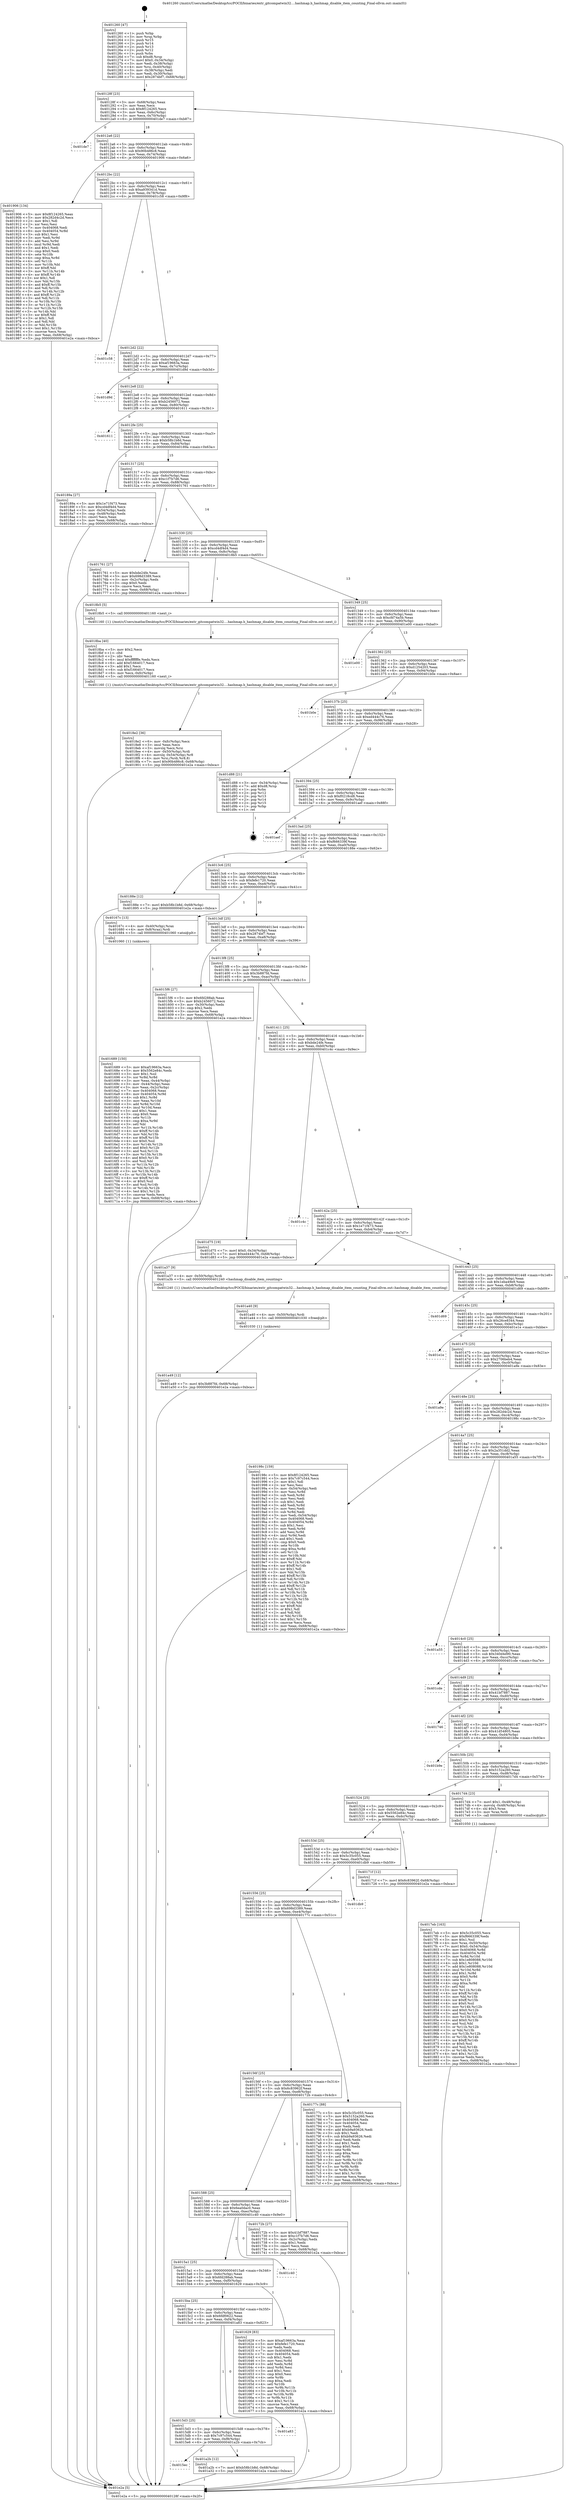digraph "0x401260" {
  label = "0x401260 (/mnt/c/Users/mathe/Desktop/tcc/POCII/binaries/extr_gitcompatwin32....hashmap.h_hashmap_disable_item_counting_Final-ollvm.out::main(0))"
  labelloc = "t"
  node[shape=record]

  Entry [label="",width=0.3,height=0.3,shape=circle,fillcolor=black,style=filled]
  "0x40128f" [label="{
     0x40128f [23]\l
     | [instrs]\l
     &nbsp;&nbsp;0x40128f \<+3\>: mov -0x68(%rbp),%eax\l
     &nbsp;&nbsp;0x401292 \<+2\>: mov %eax,%ecx\l
     &nbsp;&nbsp;0x401294 \<+6\>: sub $0x8f124265,%ecx\l
     &nbsp;&nbsp;0x40129a \<+3\>: mov %eax,-0x6c(%rbp)\l
     &nbsp;&nbsp;0x40129d \<+3\>: mov %ecx,-0x70(%rbp)\l
     &nbsp;&nbsp;0x4012a0 \<+6\>: je 0000000000401de7 \<main+0xb87\>\l
  }"]
  "0x401de7" [label="{
     0x401de7\l
  }", style=dashed]
  "0x4012a6" [label="{
     0x4012a6 [22]\l
     | [instrs]\l
     &nbsp;&nbsp;0x4012a6 \<+5\>: jmp 00000000004012ab \<main+0x4b\>\l
     &nbsp;&nbsp;0x4012ab \<+3\>: mov -0x6c(%rbp),%eax\l
     &nbsp;&nbsp;0x4012ae \<+5\>: sub $0x90b486c8,%eax\l
     &nbsp;&nbsp;0x4012b3 \<+3\>: mov %eax,-0x74(%rbp)\l
     &nbsp;&nbsp;0x4012b6 \<+6\>: je 0000000000401906 \<main+0x6a6\>\l
  }"]
  Exit [label="",width=0.3,height=0.3,shape=circle,fillcolor=black,style=filled,peripheries=2]
  "0x401906" [label="{
     0x401906 [134]\l
     | [instrs]\l
     &nbsp;&nbsp;0x401906 \<+5\>: mov $0x8f124265,%eax\l
     &nbsp;&nbsp;0x40190b \<+5\>: mov $0x282d4c2d,%ecx\l
     &nbsp;&nbsp;0x401910 \<+2\>: mov $0x1,%dl\l
     &nbsp;&nbsp;0x401912 \<+2\>: xor %esi,%esi\l
     &nbsp;&nbsp;0x401914 \<+7\>: mov 0x404068,%edi\l
     &nbsp;&nbsp;0x40191b \<+8\>: mov 0x404054,%r8d\l
     &nbsp;&nbsp;0x401923 \<+3\>: sub $0x1,%esi\l
     &nbsp;&nbsp;0x401926 \<+3\>: mov %edi,%r9d\l
     &nbsp;&nbsp;0x401929 \<+3\>: add %esi,%r9d\l
     &nbsp;&nbsp;0x40192c \<+4\>: imul %r9d,%edi\l
     &nbsp;&nbsp;0x401930 \<+3\>: and $0x1,%edi\l
     &nbsp;&nbsp;0x401933 \<+3\>: cmp $0x0,%edi\l
     &nbsp;&nbsp;0x401936 \<+4\>: sete %r10b\l
     &nbsp;&nbsp;0x40193a \<+4\>: cmp $0xa,%r8d\l
     &nbsp;&nbsp;0x40193e \<+4\>: setl %r11b\l
     &nbsp;&nbsp;0x401942 \<+3\>: mov %r10b,%bl\l
     &nbsp;&nbsp;0x401945 \<+3\>: xor $0xff,%bl\l
     &nbsp;&nbsp;0x401948 \<+3\>: mov %r11b,%r14b\l
     &nbsp;&nbsp;0x40194b \<+4\>: xor $0xff,%r14b\l
     &nbsp;&nbsp;0x40194f \<+3\>: xor $0x1,%dl\l
     &nbsp;&nbsp;0x401952 \<+3\>: mov %bl,%r15b\l
     &nbsp;&nbsp;0x401955 \<+4\>: and $0xff,%r15b\l
     &nbsp;&nbsp;0x401959 \<+3\>: and %dl,%r10b\l
     &nbsp;&nbsp;0x40195c \<+3\>: mov %r14b,%r12b\l
     &nbsp;&nbsp;0x40195f \<+4\>: and $0xff,%r12b\l
     &nbsp;&nbsp;0x401963 \<+3\>: and %dl,%r11b\l
     &nbsp;&nbsp;0x401966 \<+3\>: or %r10b,%r15b\l
     &nbsp;&nbsp;0x401969 \<+3\>: or %r11b,%r12b\l
     &nbsp;&nbsp;0x40196c \<+3\>: xor %r12b,%r15b\l
     &nbsp;&nbsp;0x40196f \<+3\>: or %r14b,%bl\l
     &nbsp;&nbsp;0x401972 \<+3\>: xor $0xff,%bl\l
     &nbsp;&nbsp;0x401975 \<+3\>: or $0x1,%dl\l
     &nbsp;&nbsp;0x401978 \<+2\>: and %dl,%bl\l
     &nbsp;&nbsp;0x40197a \<+3\>: or %bl,%r15b\l
     &nbsp;&nbsp;0x40197d \<+4\>: test $0x1,%r15b\l
     &nbsp;&nbsp;0x401981 \<+3\>: cmovne %ecx,%eax\l
     &nbsp;&nbsp;0x401984 \<+3\>: mov %eax,-0x68(%rbp)\l
     &nbsp;&nbsp;0x401987 \<+5\>: jmp 0000000000401e2a \<main+0xbca\>\l
  }"]
  "0x4012bc" [label="{
     0x4012bc [22]\l
     | [instrs]\l
     &nbsp;&nbsp;0x4012bc \<+5\>: jmp 00000000004012c1 \<main+0x61\>\l
     &nbsp;&nbsp;0x4012c1 \<+3\>: mov -0x6c(%rbp),%eax\l
     &nbsp;&nbsp;0x4012c4 \<+5\>: sub $0xa939341d,%eax\l
     &nbsp;&nbsp;0x4012c9 \<+3\>: mov %eax,-0x78(%rbp)\l
     &nbsp;&nbsp;0x4012cc \<+6\>: je 0000000000401c58 \<main+0x9f8\>\l
  }"]
  "0x401a49" [label="{
     0x401a49 [12]\l
     | [instrs]\l
     &nbsp;&nbsp;0x401a49 \<+7\>: movl $0x3b887fd,-0x68(%rbp)\l
     &nbsp;&nbsp;0x401a50 \<+5\>: jmp 0000000000401e2a \<main+0xbca\>\l
  }"]
  "0x401c58" [label="{
     0x401c58\l
  }", style=dashed]
  "0x4012d2" [label="{
     0x4012d2 [22]\l
     | [instrs]\l
     &nbsp;&nbsp;0x4012d2 \<+5\>: jmp 00000000004012d7 \<main+0x77\>\l
     &nbsp;&nbsp;0x4012d7 \<+3\>: mov -0x6c(%rbp),%eax\l
     &nbsp;&nbsp;0x4012da \<+5\>: sub $0xaf19663a,%eax\l
     &nbsp;&nbsp;0x4012df \<+3\>: mov %eax,-0x7c(%rbp)\l
     &nbsp;&nbsp;0x4012e2 \<+6\>: je 0000000000401d9d \<main+0xb3d\>\l
  }"]
  "0x401a40" [label="{
     0x401a40 [9]\l
     | [instrs]\l
     &nbsp;&nbsp;0x401a40 \<+4\>: mov -0x50(%rbp),%rdi\l
     &nbsp;&nbsp;0x401a44 \<+5\>: call 0000000000401030 \<free@plt\>\l
     | [calls]\l
     &nbsp;&nbsp;0x401030 \{1\} (unknown)\l
  }"]
  "0x401d9d" [label="{
     0x401d9d\l
  }", style=dashed]
  "0x4012e8" [label="{
     0x4012e8 [22]\l
     | [instrs]\l
     &nbsp;&nbsp;0x4012e8 \<+5\>: jmp 00000000004012ed \<main+0x8d\>\l
     &nbsp;&nbsp;0x4012ed \<+3\>: mov -0x6c(%rbp),%eax\l
     &nbsp;&nbsp;0x4012f0 \<+5\>: sub $0xb2456072,%eax\l
     &nbsp;&nbsp;0x4012f5 \<+3\>: mov %eax,-0x80(%rbp)\l
     &nbsp;&nbsp;0x4012f8 \<+6\>: je 0000000000401611 \<main+0x3b1\>\l
  }"]
  "0x4015ec" [label="{
     0x4015ec\l
  }", style=dashed]
  "0x401611" [label="{
     0x401611\l
  }", style=dashed]
  "0x4012fe" [label="{
     0x4012fe [25]\l
     | [instrs]\l
     &nbsp;&nbsp;0x4012fe \<+5\>: jmp 0000000000401303 \<main+0xa3\>\l
     &nbsp;&nbsp;0x401303 \<+3\>: mov -0x6c(%rbp),%eax\l
     &nbsp;&nbsp;0x401306 \<+5\>: sub $0xb58b1b8d,%eax\l
     &nbsp;&nbsp;0x40130b \<+6\>: mov %eax,-0x84(%rbp)\l
     &nbsp;&nbsp;0x401311 \<+6\>: je 000000000040189a \<main+0x63a\>\l
  }"]
  "0x401a2b" [label="{
     0x401a2b [12]\l
     | [instrs]\l
     &nbsp;&nbsp;0x401a2b \<+7\>: movl $0xb58b1b8d,-0x68(%rbp)\l
     &nbsp;&nbsp;0x401a32 \<+5\>: jmp 0000000000401e2a \<main+0xbca\>\l
  }"]
  "0x40189a" [label="{
     0x40189a [27]\l
     | [instrs]\l
     &nbsp;&nbsp;0x40189a \<+5\>: mov $0x1e71f473,%eax\l
     &nbsp;&nbsp;0x40189f \<+5\>: mov $0xcd4df4d4,%ecx\l
     &nbsp;&nbsp;0x4018a4 \<+3\>: mov -0x54(%rbp),%edx\l
     &nbsp;&nbsp;0x4018a7 \<+3\>: cmp -0x48(%rbp),%edx\l
     &nbsp;&nbsp;0x4018aa \<+3\>: cmovl %ecx,%eax\l
     &nbsp;&nbsp;0x4018ad \<+3\>: mov %eax,-0x68(%rbp)\l
     &nbsp;&nbsp;0x4018b0 \<+5\>: jmp 0000000000401e2a \<main+0xbca\>\l
  }"]
  "0x401317" [label="{
     0x401317 [25]\l
     | [instrs]\l
     &nbsp;&nbsp;0x401317 \<+5\>: jmp 000000000040131c \<main+0xbc\>\l
     &nbsp;&nbsp;0x40131c \<+3\>: mov -0x6c(%rbp),%eax\l
     &nbsp;&nbsp;0x40131f \<+5\>: sub $0xc1f7b7d6,%eax\l
     &nbsp;&nbsp;0x401324 \<+6\>: mov %eax,-0x88(%rbp)\l
     &nbsp;&nbsp;0x40132a \<+6\>: je 0000000000401761 \<main+0x501\>\l
  }"]
  "0x4015d3" [label="{
     0x4015d3 [25]\l
     | [instrs]\l
     &nbsp;&nbsp;0x4015d3 \<+5\>: jmp 00000000004015d8 \<main+0x378\>\l
     &nbsp;&nbsp;0x4015d8 \<+3\>: mov -0x6c(%rbp),%eax\l
     &nbsp;&nbsp;0x4015db \<+5\>: sub $0x7c97c544,%eax\l
     &nbsp;&nbsp;0x4015e0 \<+6\>: mov %eax,-0xf8(%rbp)\l
     &nbsp;&nbsp;0x4015e6 \<+6\>: je 0000000000401a2b \<main+0x7cb\>\l
  }"]
  "0x401761" [label="{
     0x401761 [27]\l
     | [instrs]\l
     &nbsp;&nbsp;0x401761 \<+5\>: mov $0xbde24fe,%eax\l
     &nbsp;&nbsp;0x401766 \<+5\>: mov $0x698d3389,%ecx\l
     &nbsp;&nbsp;0x40176b \<+3\>: mov -0x2c(%rbp),%edx\l
     &nbsp;&nbsp;0x40176e \<+3\>: cmp $0x0,%edx\l
     &nbsp;&nbsp;0x401771 \<+3\>: cmove %ecx,%eax\l
     &nbsp;&nbsp;0x401774 \<+3\>: mov %eax,-0x68(%rbp)\l
     &nbsp;&nbsp;0x401777 \<+5\>: jmp 0000000000401e2a \<main+0xbca\>\l
  }"]
  "0x401330" [label="{
     0x401330 [25]\l
     | [instrs]\l
     &nbsp;&nbsp;0x401330 \<+5\>: jmp 0000000000401335 \<main+0xd5\>\l
     &nbsp;&nbsp;0x401335 \<+3\>: mov -0x6c(%rbp),%eax\l
     &nbsp;&nbsp;0x401338 \<+5\>: sub $0xcd4df4d4,%eax\l
     &nbsp;&nbsp;0x40133d \<+6\>: mov %eax,-0x8c(%rbp)\l
     &nbsp;&nbsp;0x401343 \<+6\>: je 00000000004018b5 \<main+0x655\>\l
  }"]
  "0x401a83" [label="{
     0x401a83\l
  }", style=dashed]
  "0x4018b5" [label="{
     0x4018b5 [5]\l
     | [instrs]\l
     &nbsp;&nbsp;0x4018b5 \<+5\>: call 0000000000401160 \<next_i\>\l
     | [calls]\l
     &nbsp;&nbsp;0x401160 \{1\} (/mnt/c/Users/mathe/Desktop/tcc/POCII/binaries/extr_gitcompatwin32....hashmap.h_hashmap_disable_item_counting_Final-ollvm.out::next_i)\l
  }"]
  "0x401349" [label="{
     0x401349 [25]\l
     | [instrs]\l
     &nbsp;&nbsp;0x401349 \<+5\>: jmp 000000000040134e \<main+0xee\>\l
     &nbsp;&nbsp;0x40134e \<+3\>: mov -0x6c(%rbp),%eax\l
     &nbsp;&nbsp;0x401351 \<+5\>: sub $0xcfd74a5b,%eax\l
     &nbsp;&nbsp;0x401356 \<+6\>: mov %eax,-0x90(%rbp)\l
     &nbsp;&nbsp;0x40135c \<+6\>: je 0000000000401e00 \<main+0xba0\>\l
  }"]
  "0x4018e2" [label="{
     0x4018e2 [36]\l
     | [instrs]\l
     &nbsp;&nbsp;0x4018e2 \<+6\>: mov -0xfc(%rbp),%ecx\l
     &nbsp;&nbsp;0x4018e8 \<+3\>: imul %eax,%ecx\l
     &nbsp;&nbsp;0x4018eb \<+3\>: movslq %ecx,%rsi\l
     &nbsp;&nbsp;0x4018ee \<+4\>: mov -0x50(%rbp),%rdi\l
     &nbsp;&nbsp;0x4018f2 \<+4\>: movslq -0x54(%rbp),%r8\l
     &nbsp;&nbsp;0x4018f6 \<+4\>: mov %rsi,(%rdi,%r8,8)\l
     &nbsp;&nbsp;0x4018fa \<+7\>: movl $0x90b486c8,-0x68(%rbp)\l
     &nbsp;&nbsp;0x401901 \<+5\>: jmp 0000000000401e2a \<main+0xbca\>\l
  }"]
  "0x401e00" [label="{
     0x401e00\l
  }", style=dashed]
  "0x401362" [label="{
     0x401362 [25]\l
     | [instrs]\l
     &nbsp;&nbsp;0x401362 \<+5\>: jmp 0000000000401367 \<main+0x107\>\l
     &nbsp;&nbsp;0x401367 \<+3\>: mov -0x6c(%rbp),%eax\l
     &nbsp;&nbsp;0x40136a \<+5\>: sub $0xd1254203,%eax\l
     &nbsp;&nbsp;0x40136f \<+6\>: mov %eax,-0x94(%rbp)\l
     &nbsp;&nbsp;0x401375 \<+6\>: je 0000000000401b0e \<main+0x8ae\>\l
  }"]
  "0x4018ba" [label="{
     0x4018ba [40]\l
     | [instrs]\l
     &nbsp;&nbsp;0x4018ba \<+5\>: mov $0x2,%ecx\l
     &nbsp;&nbsp;0x4018bf \<+1\>: cltd\l
     &nbsp;&nbsp;0x4018c0 \<+2\>: idiv %ecx\l
     &nbsp;&nbsp;0x4018c2 \<+6\>: imul $0xfffffffe,%edx,%ecx\l
     &nbsp;&nbsp;0x4018c8 \<+6\>: add $0xf1664017,%ecx\l
     &nbsp;&nbsp;0x4018ce \<+3\>: add $0x1,%ecx\l
     &nbsp;&nbsp;0x4018d1 \<+6\>: sub $0xf1664017,%ecx\l
     &nbsp;&nbsp;0x4018d7 \<+6\>: mov %ecx,-0xfc(%rbp)\l
     &nbsp;&nbsp;0x4018dd \<+5\>: call 0000000000401160 \<next_i\>\l
     | [calls]\l
     &nbsp;&nbsp;0x401160 \{1\} (/mnt/c/Users/mathe/Desktop/tcc/POCII/binaries/extr_gitcompatwin32....hashmap.h_hashmap_disable_item_counting_Final-ollvm.out::next_i)\l
  }"]
  "0x401b0e" [label="{
     0x401b0e\l
  }", style=dashed]
  "0x40137b" [label="{
     0x40137b [25]\l
     | [instrs]\l
     &nbsp;&nbsp;0x40137b \<+5\>: jmp 0000000000401380 \<main+0x120\>\l
     &nbsp;&nbsp;0x401380 \<+3\>: mov -0x6c(%rbp),%eax\l
     &nbsp;&nbsp;0x401383 \<+5\>: sub $0xed444c76,%eax\l
     &nbsp;&nbsp;0x401388 \<+6\>: mov %eax,-0x98(%rbp)\l
     &nbsp;&nbsp;0x40138e \<+6\>: je 0000000000401d88 \<main+0xb28\>\l
  }"]
  "0x4017eb" [label="{
     0x4017eb [163]\l
     | [instrs]\l
     &nbsp;&nbsp;0x4017eb \<+5\>: mov $0x5c35c055,%ecx\l
     &nbsp;&nbsp;0x4017f0 \<+5\>: mov $0xf666339f,%edx\l
     &nbsp;&nbsp;0x4017f5 \<+3\>: mov $0x1,%sil\l
     &nbsp;&nbsp;0x4017f8 \<+4\>: mov %rax,-0x50(%rbp)\l
     &nbsp;&nbsp;0x4017fc \<+7\>: movl $0x0,-0x54(%rbp)\l
     &nbsp;&nbsp;0x401803 \<+8\>: mov 0x404068,%r8d\l
     &nbsp;&nbsp;0x40180b \<+8\>: mov 0x404054,%r9d\l
     &nbsp;&nbsp;0x401813 \<+3\>: mov %r8d,%r10d\l
     &nbsp;&nbsp;0x401816 \<+7\>: sub $0x1e808088,%r10d\l
     &nbsp;&nbsp;0x40181d \<+4\>: sub $0x1,%r10d\l
     &nbsp;&nbsp;0x401821 \<+7\>: add $0x1e808088,%r10d\l
     &nbsp;&nbsp;0x401828 \<+4\>: imul %r10d,%r8d\l
     &nbsp;&nbsp;0x40182c \<+4\>: and $0x1,%r8d\l
     &nbsp;&nbsp;0x401830 \<+4\>: cmp $0x0,%r8d\l
     &nbsp;&nbsp;0x401834 \<+4\>: sete %r11b\l
     &nbsp;&nbsp;0x401838 \<+4\>: cmp $0xa,%r9d\l
     &nbsp;&nbsp;0x40183c \<+3\>: setl %bl\l
     &nbsp;&nbsp;0x40183f \<+3\>: mov %r11b,%r14b\l
     &nbsp;&nbsp;0x401842 \<+4\>: xor $0xff,%r14b\l
     &nbsp;&nbsp;0x401846 \<+3\>: mov %bl,%r15b\l
     &nbsp;&nbsp;0x401849 \<+4\>: xor $0xff,%r15b\l
     &nbsp;&nbsp;0x40184d \<+4\>: xor $0x0,%sil\l
     &nbsp;&nbsp;0x401851 \<+3\>: mov %r14b,%r12b\l
     &nbsp;&nbsp;0x401854 \<+4\>: and $0x0,%r12b\l
     &nbsp;&nbsp;0x401858 \<+3\>: and %sil,%r11b\l
     &nbsp;&nbsp;0x40185b \<+3\>: mov %r15b,%r13b\l
     &nbsp;&nbsp;0x40185e \<+4\>: and $0x0,%r13b\l
     &nbsp;&nbsp;0x401862 \<+3\>: and %sil,%bl\l
     &nbsp;&nbsp;0x401865 \<+3\>: or %r11b,%r12b\l
     &nbsp;&nbsp;0x401868 \<+3\>: or %bl,%r13b\l
     &nbsp;&nbsp;0x40186b \<+3\>: xor %r13b,%r12b\l
     &nbsp;&nbsp;0x40186e \<+3\>: or %r15b,%r14b\l
     &nbsp;&nbsp;0x401871 \<+4\>: xor $0xff,%r14b\l
     &nbsp;&nbsp;0x401875 \<+4\>: or $0x0,%sil\l
     &nbsp;&nbsp;0x401879 \<+3\>: and %sil,%r14b\l
     &nbsp;&nbsp;0x40187c \<+3\>: or %r14b,%r12b\l
     &nbsp;&nbsp;0x40187f \<+4\>: test $0x1,%r12b\l
     &nbsp;&nbsp;0x401883 \<+3\>: cmovne %edx,%ecx\l
     &nbsp;&nbsp;0x401886 \<+3\>: mov %ecx,-0x68(%rbp)\l
     &nbsp;&nbsp;0x401889 \<+5\>: jmp 0000000000401e2a \<main+0xbca\>\l
  }"]
  "0x401d88" [label="{
     0x401d88 [21]\l
     | [instrs]\l
     &nbsp;&nbsp;0x401d88 \<+3\>: mov -0x34(%rbp),%eax\l
     &nbsp;&nbsp;0x401d8b \<+7\>: add $0xd8,%rsp\l
     &nbsp;&nbsp;0x401d92 \<+1\>: pop %rbx\l
     &nbsp;&nbsp;0x401d93 \<+2\>: pop %r12\l
     &nbsp;&nbsp;0x401d95 \<+2\>: pop %r13\l
     &nbsp;&nbsp;0x401d97 \<+2\>: pop %r14\l
     &nbsp;&nbsp;0x401d99 \<+2\>: pop %r15\l
     &nbsp;&nbsp;0x401d9b \<+1\>: pop %rbp\l
     &nbsp;&nbsp;0x401d9c \<+1\>: ret\l
  }"]
  "0x401394" [label="{
     0x401394 [25]\l
     | [instrs]\l
     &nbsp;&nbsp;0x401394 \<+5\>: jmp 0000000000401399 \<main+0x139\>\l
     &nbsp;&nbsp;0x401399 \<+3\>: mov -0x6c(%rbp),%eax\l
     &nbsp;&nbsp;0x40139c \<+5\>: sub $0xf0218cd8,%eax\l
     &nbsp;&nbsp;0x4013a1 \<+6\>: mov %eax,-0x9c(%rbp)\l
     &nbsp;&nbsp;0x4013a7 \<+6\>: je 0000000000401aef \<main+0x88f\>\l
  }"]
  "0x401689" [label="{
     0x401689 [150]\l
     | [instrs]\l
     &nbsp;&nbsp;0x401689 \<+5\>: mov $0xaf19663a,%ecx\l
     &nbsp;&nbsp;0x40168e \<+5\>: mov $0x5562e84c,%edx\l
     &nbsp;&nbsp;0x401693 \<+3\>: mov $0x1,%sil\l
     &nbsp;&nbsp;0x401696 \<+3\>: xor %r8d,%r8d\l
     &nbsp;&nbsp;0x401699 \<+3\>: mov %eax,-0x44(%rbp)\l
     &nbsp;&nbsp;0x40169c \<+3\>: mov -0x44(%rbp),%eax\l
     &nbsp;&nbsp;0x40169f \<+3\>: mov %eax,-0x2c(%rbp)\l
     &nbsp;&nbsp;0x4016a2 \<+7\>: mov 0x404068,%eax\l
     &nbsp;&nbsp;0x4016a9 \<+8\>: mov 0x404054,%r9d\l
     &nbsp;&nbsp;0x4016b1 \<+4\>: sub $0x1,%r8d\l
     &nbsp;&nbsp;0x4016b5 \<+3\>: mov %eax,%r10d\l
     &nbsp;&nbsp;0x4016b8 \<+3\>: add %r8d,%r10d\l
     &nbsp;&nbsp;0x4016bb \<+4\>: imul %r10d,%eax\l
     &nbsp;&nbsp;0x4016bf \<+3\>: and $0x1,%eax\l
     &nbsp;&nbsp;0x4016c2 \<+3\>: cmp $0x0,%eax\l
     &nbsp;&nbsp;0x4016c5 \<+4\>: sete %r11b\l
     &nbsp;&nbsp;0x4016c9 \<+4\>: cmp $0xa,%r9d\l
     &nbsp;&nbsp;0x4016cd \<+3\>: setl %bl\l
     &nbsp;&nbsp;0x4016d0 \<+3\>: mov %r11b,%r14b\l
     &nbsp;&nbsp;0x4016d3 \<+4\>: xor $0xff,%r14b\l
     &nbsp;&nbsp;0x4016d7 \<+3\>: mov %bl,%r15b\l
     &nbsp;&nbsp;0x4016da \<+4\>: xor $0xff,%r15b\l
     &nbsp;&nbsp;0x4016de \<+4\>: xor $0x0,%sil\l
     &nbsp;&nbsp;0x4016e2 \<+3\>: mov %r14b,%r12b\l
     &nbsp;&nbsp;0x4016e5 \<+4\>: and $0x0,%r12b\l
     &nbsp;&nbsp;0x4016e9 \<+3\>: and %sil,%r11b\l
     &nbsp;&nbsp;0x4016ec \<+3\>: mov %r15b,%r13b\l
     &nbsp;&nbsp;0x4016ef \<+4\>: and $0x0,%r13b\l
     &nbsp;&nbsp;0x4016f3 \<+3\>: and %sil,%bl\l
     &nbsp;&nbsp;0x4016f6 \<+3\>: or %r11b,%r12b\l
     &nbsp;&nbsp;0x4016f9 \<+3\>: or %bl,%r13b\l
     &nbsp;&nbsp;0x4016fc \<+3\>: xor %r13b,%r12b\l
     &nbsp;&nbsp;0x4016ff \<+3\>: or %r15b,%r14b\l
     &nbsp;&nbsp;0x401702 \<+4\>: xor $0xff,%r14b\l
     &nbsp;&nbsp;0x401706 \<+4\>: or $0x0,%sil\l
     &nbsp;&nbsp;0x40170a \<+3\>: and %sil,%r14b\l
     &nbsp;&nbsp;0x40170d \<+3\>: or %r14b,%r12b\l
     &nbsp;&nbsp;0x401710 \<+4\>: test $0x1,%r12b\l
     &nbsp;&nbsp;0x401714 \<+3\>: cmovne %edx,%ecx\l
     &nbsp;&nbsp;0x401717 \<+3\>: mov %ecx,-0x68(%rbp)\l
     &nbsp;&nbsp;0x40171a \<+5\>: jmp 0000000000401e2a \<main+0xbca\>\l
  }"]
  "0x401aef" [label="{
     0x401aef\l
  }", style=dashed]
  "0x4013ad" [label="{
     0x4013ad [25]\l
     | [instrs]\l
     &nbsp;&nbsp;0x4013ad \<+5\>: jmp 00000000004013b2 \<main+0x152\>\l
     &nbsp;&nbsp;0x4013b2 \<+3\>: mov -0x6c(%rbp),%eax\l
     &nbsp;&nbsp;0x4013b5 \<+5\>: sub $0xf666339f,%eax\l
     &nbsp;&nbsp;0x4013ba \<+6\>: mov %eax,-0xa0(%rbp)\l
     &nbsp;&nbsp;0x4013c0 \<+6\>: je 000000000040188e \<main+0x62e\>\l
  }"]
  "0x4015ba" [label="{
     0x4015ba [25]\l
     | [instrs]\l
     &nbsp;&nbsp;0x4015ba \<+5\>: jmp 00000000004015bf \<main+0x35f\>\l
     &nbsp;&nbsp;0x4015bf \<+3\>: mov -0x6c(%rbp),%eax\l
     &nbsp;&nbsp;0x4015c2 \<+5\>: sub $0x6fdf0622,%eax\l
     &nbsp;&nbsp;0x4015c7 \<+6\>: mov %eax,-0xf4(%rbp)\l
     &nbsp;&nbsp;0x4015cd \<+6\>: je 0000000000401a83 \<main+0x823\>\l
  }"]
  "0x40188e" [label="{
     0x40188e [12]\l
     | [instrs]\l
     &nbsp;&nbsp;0x40188e \<+7\>: movl $0xb58b1b8d,-0x68(%rbp)\l
     &nbsp;&nbsp;0x401895 \<+5\>: jmp 0000000000401e2a \<main+0xbca\>\l
  }"]
  "0x4013c6" [label="{
     0x4013c6 [25]\l
     | [instrs]\l
     &nbsp;&nbsp;0x4013c6 \<+5\>: jmp 00000000004013cb \<main+0x16b\>\l
     &nbsp;&nbsp;0x4013cb \<+3\>: mov -0x6c(%rbp),%eax\l
     &nbsp;&nbsp;0x4013ce \<+5\>: sub $0xfefe1720,%eax\l
     &nbsp;&nbsp;0x4013d3 \<+6\>: mov %eax,-0xa4(%rbp)\l
     &nbsp;&nbsp;0x4013d9 \<+6\>: je 000000000040167c \<main+0x41c\>\l
  }"]
  "0x401629" [label="{
     0x401629 [83]\l
     | [instrs]\l
     &nbsp;&nbsp;0x401629 \<+5\>: mov $0xaf19663a,%eax\l
     &nbsp;&nbsp;0x40162e \<+5\>: mov $0xfefe1720,%ecx\l
     &nbsp;&nbsp;0x401633 \<+2\>: xor %edx,%edx\l
     &nbsp;&nbsp;0x401635 \<+7\>: mov 0x404068,%esi\l
     &nbsp;&nbsp;0x40163c \<+7\>: mov 0x404054,%edi\l
     &nbsp;&nbsp;0x401643 \<+3\>: sub $0x1,%edx\l
     &nbsp;&nbsp;0x401646 \<+3\>: mov %esi,%r8d\l
     &nbsp;&nbsp;0x401649 \<+3\>: add %edx,%r8d\l
     &nbsp;&nbsp;0x40164c \<+4\>: imul %r8d,%esi\l
     &nbsp;&nbsp;0x401650 \<+3\>: and $0x1,%esi\l
     &nbsp;&nbsp;0x401653 \<+3\>: cmp $0x0,%esi\l
     &nbsp;&nbsp;0x401656 \<+4\>: sete %r9b\l
     &nbsp;&nbsp;0x40165a \<+3\>: cmp $0xa,%edi\l
     &nbsp;&nbsp;0x40165d \<+4\>: setl %r10b\l
     &nbsp;&nbsp;0x401661 \<+3\>: mov %r9b,%r11b\l
     &nbsp;&nbsp;0x401664 \<+3\>: and %r10b,%r11b\l
     &nbsp;&nbsp;0x401667 \<+3\>: xor %r10b,%r9b\l
     &nbsp;&nbsp;0x40166a \<+3\>: or %r9b,%r11b\l
     &nbsp;&nbsp;0x40166d \<+4\>: test $0x1,%r11b\l
     &nbsp;&nbsp;0x401671 \<+3\>: cmovne %ecx,%eax\l
     &nbsp;&nbsp;0x401674 \<+3\>: mov %eax,-0x68(%rbp)\l
     &nbsp;&nbsp;0x401677 \<+5\>: jmp 0000000000401e2a \<main+0xbca\>\l
  }"]
  "0x40167c" [label="{
     0x40167c [13]\l
     | [instrs]\l
     &nbsp;&nbsp;0x40167c \<+4\>: mov -0x40(%rbp),%rax\l
     &nbsp;&nbsp;0x401680 \<+4\>: mov 0x8(%rax),%rdi\l
     &nbsp;&nbsp;0x401684 \<+5\>: call 0000000000401060 \<atoi@plt\>\l
     | [calls]\l
     &nbsp;&nbsp;0x401060 \{1\} (unknown)\l
  }"]
  "0x4013df" [label="{
     0x4013df [25]\l
     | [instrs]\l
     &nbsp;&nbsp;0x4013df \<+5\>: jmp 00000000004013e4 \<main+0x184\>\l
     &nbsp;&nbsp;0x4013e4 \<+3\>: mov -0x6c(%rbp),%eax\l
     &nbsp;&nbsp;0x4013e7 \<+5\>: sub $0x2874bf7,%eax\l
     &nbsp;&nbsp;0x4013ec \<+6\>: mov %eax,-0xa8(%rbp)\l
     &nbsp;&nbsp;0x4013f2 \<+6\>: je 00000000004015f6 \<main+0x396\>\l
  }"]
  "0x4015a1" [label="{
     0x4015a1 [25]\l
     | [instrs]\l
     &nbsp;&nbsp;0x4015a1 \<+5\>: jmp 00000000004015a6 \<main+0x346\>\l
     &nbsp;&nbsp;0x4015a6 \<+3\>: mov -0x6c(%rbp),%eax\l
     &nbsp;&nbsp;0x4015a9 \<+5\>: sub $0x6fd288ab,%eax\l
     &nbsp;&nbsp;0x4015ae \<+6\>: mov %eax,-0xf0(%rbp)\l
     &nbsp;&nbsp;0x4015b4 \<+6\>: je 0000000000401629 \<main+0x3c9\>\l
  }"]
  "0x4015f6" [label="{
     0x4015f6 [27]\l
     | [instrs]\l
     &nbsp;&nbsp;0x4015f6 \<+5\>: mov $0x6fd288ab,%eax\l
     &nbsp;&nbsp;0x4015fb \<+5\>: mov $0xb2456072,%ecx\l
     &nbsp;&nbsp;0x401600 \<+3\>: mov -0x30(%rbp),%edx\l
     &nbsp;&nbsp;0x401603 \<+3\>: cmp $0x2,%edx\l
     &nbsp;&nbsp;0x401606 \<+3\>: cmovne %ecx,%eax\l
     &nbsp;&nbsp;0x401609 \<+3\>: mov %eax,-0x68(%rbp)\l
     &nbsp;&nbsp;0x40160c \<+5\>: jmp 0000000000401e2a \<main+0xbca\>\l
  }"]
  "0x4013f8" [label="{
     0x4013f8 [25]\l
     | [instrs]\l
     &nbsp;&nbsp;0x4013f8 \<+5\>: jmp 00000000004013fd \<main+0x19d\>\l
     &nbsp;&nbsp;0x4013fd \<+3\>: mov -0x6c(%rbp),%eax\l
     &nbsp;&nbsp;0x401400 \<+5\>: sub $0x3b887fd,%eax\l
     &nbsp;&nbsp;0x401405 \<+6\>: mov %eax,-0xac(%rbp)\l
     &nbsp;&nbsp;0x40140b \<+6\>: je 0000000000401d75 \<main+0xb15\>\l
  }"]
  "0x401e2a" [label="{
     0x401e2a [5]\l
     | [instrs]\l
     &nbsp;&nbsp;0x401e2a \<+5\>: jmp 000000000040128f \<main+0x2f\>\l
  }"]
  "0x401260" [label="{
     0x401260 [47]\l
     | [instrs]\l
     &nbsp;&nbsp;0x401260 \<+1\>: push %rbp\l
     &nbsp;&nbsp;0x401261 \<+3\>: mov %rsp,%rbp\l
     &nbsp;&nbsp;0x401264 \<+2\>: push %r15\l
     &nbsp;&nbsp;0x401266 \<+2\>: push %r14\l
     &nbsp;&nbsp;0x401268 \<+2\>: push %r13\l
     &nbsp;&nbsp;0x40126a \<+2\>: push %r12\l
     &nbsp;&nbsp;0x40126c \<+1\>: push %rbx\l
     &nbsp;&nbsp;0x40126d \<+7\>: sub $0xd8,%rsp\l
     &nbsp;&nbsp;0x401274 \<+7\>: movl $0x0,-0x34(%rbp)\l
     &nbsp;&nbsp;0x40127b \<+3\>: mov %edi,-0x38(%rbp)\l
     &nbsp;&nbsp;0x40127e \<+4\>: mov %rsi,-0x40(%rbp)\l
     &nbsp;&nbsp;0x401282 \<+3\>: mov -0x38(%rbp),%edi\l
     &nbsp;&nbsp;0x401285 \<+3\>: mov %edi,-0x30(%rbp)\l
     &nbsp;&nbsp;0x401288 \<+7\>: movl $0x2874bf7,-0x68(%rbp)\l
  }"]
  "0x401c40" [label="{
     0x401c40\l
  }", style=dashed]
  "0x401d75" [label="{
     0x401d75 [19]\l
     | [instrs]\l
     &nbsp;&nbsp;0x401d75 \<+7\>: movl $0x0,-0x34(%rbp)\l
     &nbsp;&nbsp;0x401d7c \<+7\>: movl $0xed444c76,-0x68(%rbp)\l
     &nbsp;&nbsp;0x401d83 \<+5\>: jmp 0000000000401e2a \<main+0xbca\>\l
  }"]
  "0x401411" [label="{
     0x401411 [25]\l
     | [instrs]\l
     &nbsp;&nbsp;0x401411 \<+5\>: jmp 0000000000401416 \<main+0x1b6\>\l
     &nbsp;&nbsp;0x401416 \<+3\>: mov -0x6c(%rbp),%eax\l
     &nbsp;&nbsp;0x401419 \<+5\>: sub $0xbde24fe,%eax\l
     &nbsp;&nbsp;0x40141e \<+6\>: mov %eax,-0xb0(%rbp)\l
     &nbsp;&nbsp;0x401424 \<+6\>: je 0000000000401c4c \<main+0x9ec\>\l
  }"]
  "0x401588" [label="{
     0x401588 [25]\l
     | [instrs]\l
     &nbsp;&nbsp;0x401588 \<+5\>: jmp 000000000040158d \<main+0x32d\>\l
     &nbsp;&nbsp;0x40158d \<+3\>: mov -0x6c(%rbp),%eax\l
     &nbsp;&nbsp;0x401590 \<+5\>: sub $0x6ea0dac0,%eax\l
     &nbsp;&nbsp;0x401595 \<+6\>: mov %eax,-0xec(%rbp)\l
     &nbsp;&nbsp;0x40159b \<+6\>: je 0000000000401c40 \<main+0x9e0\>\l
  }"]
  "0x401c4c" [label="{
     0x401c4c\l
  }", style=dashed]
  "0x40142a" [label="{
     0x40142a [25]\l
     | [instrs]\l
     &nbsp;&nbsp;0x40142a \<+5\>: jmp 000000000040142f \<main+0x1cf\>\l
     &nbsp;&nbsp;0x40142f \<+3\>: mov -0x6c(%rbp),%eax\l
     &nbsp;&nbsp;0x401432 \<+5\>: sub $0x1e71f473,%eax\l
     &nbsp;&nbsp;0x401437 \<+6\>: mov %eax,-0xb4(%rbp)\l
     &nbsp;&nbsp;0x40143d \<+6\>: je 0000000000401a37 \<main+0x7d7\>\l
  }"]
  "0x40172b" [label="{
     0x40172b [27]\l
     | [instrs]\l
     &nbsp;&nbsp;0x40172b \<+5\>: mov $0x41bf7887,%eax\l
     &nbsp;&nbsp;0x401730 \<+5\>: mov $0xc1f7b7d6,%ecx\l
     &nbsp;&nbsp;0x401735 \<+3\>: mov -0x2c(%rbp),%edx\l
     &nbsp;&nbsp;0x401738 \<+3\>: cmp $0x1,%edx\l
     &nbsp;&nbsp;0x40173b \<+3\>: cmovl %ecx,%eax\l
     &nbsp;&nbsp;0x40173e \<+3\>: mov %eax,-0x68(%rbp)\l
     &nbsp;&nbsp;0x401741 \<+5\>: jmp 0000000000401e2a \<main+0xbca\>\l
  }"]
  "0x401a37" [label="{
     0x401a37 [9]\l
     | [instrs]\l
     &nbsp;&nbsp;0x401a37 \<+4\>: mov -0x50(%rbp),%rdi\l
     &nbsp;&nbsp;0x401a3b \<+5\>: call 0000000000401240 \<hashmap_disable_item_counting\>\l
     | [calls]\l
     &nbsp;&nbsp;0x401240 \{1\} (/mnt/c/Users/mathe/Desktop/tcc/POCII/binaries/extr_gitcompatwin32....hashmap.h_hashmap_disable_item_counting_Final-ollvm.out::hashmap_disable_item_counting)\l
  }"]
  "0x401443" [label="{
     0x401443 [25]\l
     | [instrs]\l
     &nbsp;&nbsp;0x401443 \<+5\>: jmp 0000000000401448 \<main+0x1e8\>\l
     &nbsp;&nbsp;0x401448 \<+3\>: mov -0x6c(%rbp),%eax\l
     &nbsp;&nbsp;0x40144b \<+5\>: sub $0x1eba49e9,%eax\l
     &nbsp;&nbsp;0x401450 \<+6\>: mov %eax,-0xb8(%rbp)\l
     &nbsp;&nbsp;0x401456 \<+6\>: je 0000000000401d69 \<main+0xb09\>\l
  }"]
  "0x40156f" [label="{
     0x40156f [25]\l
     | [instrs]\l
     &nbsp;&nbsp;0x40156f \<+5\>: jmp 0000000000401574 \<main+0x314\>\l
     &nbsp;&nbsp;0x401574 \<+3\>: mov -0x6c(%rbp),%eax\l
     &nbsp;&nbsp;0x401577 \<+5\>: sub $0x6c83962f,%eax\l
     &nbsp;&nbsp;0x40157c \<+6\>: mov %eax,-0xe8(%rbp)\l
     &nbsp;&nbsp;0x401582 \<+6\>: je 000000000040172b \<main+0x4cb\>\l
  }"]
  "0x401d69" [label="{
     0x401d69\l
  }", style=dashed]
  "0x40145c" [label="{
     0x40145c [25]\l
     | [instrs]\l
     &nbsp;&nbsp;0x40145c \<+5\>: jmp 0000000000401461 \<main+0x201\>\l
     &nbsp;&nbsp;0x401461 \<+3\>: mov -0x6c(%rbp),%eax\l
     &nbsp;&nbsp;0x401464 \<+5\>: sub $0x26ce8344,%eax\l
     &nbsp;&nbsp;0x401469 \<+6\>: mov %eax,-0xbc(%rbp)\l
     &nbsp;&nbsp;0x40146f \<+6\>: je 0000000000401e1e \<main+0xbbe\>\l
  }"]
  "0x40177c" [label="{
     0x40177c [88]\l
     | [instrs]\l
     &nbsp;&nbsp;0x40177c \<+5\>: mov $0x5c35c055,%eax\l
     &nbsp;&nbsp;0x401781 \<+5\>: mov $0x5152a260,%ecx\l
     &nbsp;&nbsp;0x401786 \<+7\>: mov 0x404068,%edx\l
     &nbsp;&nbsp;0x40178d \<+7\>: mov 0x404054,%esi\l
     &nbsp;&nbsp;0x401794 \<+2\>: mov %edx,%edi\l
     &nbsp;&nbsp;0x401796 \<+6\>: add $0xb9a93626,%edi\l
     &nbsp;&nbsp;0x40179c \<+3\>: sub $0x1,%edi\l
     &nbsp;&nbsp;0x40179f \<+6\>: sub $0xb9a93626,%edi\l
     &nbsp;&nbsp;0x4017a5 \<+3\>: imul %edi,%edx\l
     &nbsp;&nbsp;0x4017a8 \<+3\>: and $0x1,%edx\l
     &nbsp;&nbsp;0x4017ab \<+3\>: cmp $0x0,%edx\l
     &nbsp;&nbsp;0x4017ae \<+4\>: sete %r8b\l
     &nbsp;&nbsp;0x4017b2 \<+3\>: cmp $0xa,%esi\l
     &nbsp;&nbsp;0x4017b5 \<+4\>: setl %r9b\l
     &nbsp;&nbsp;0x4017b9 \<+3\>: mov %r8b,%r10b\l
     &nbsp;&nbsp;0x4017bc \<+3\>: and %r9b,%r10b\l
     &nbsp;&nbsp;0x4017bf \<+3\>: xor %r9b,%r8b\l
     &nbsp;&nbsp;0x4017c2 \<+3\>: or %r8b,%r10b\l
     &nbsp;&nbsp;0x4017c5 \<+4\>: test $0x1,%r10b\l
     &nbsp;&nbsp;0x4017c9 \<+3\>: cmovne %ecx,%eax\l
     &nbsp;&nbsp;0x4017cc \<+3\>: mov %eax,-0x68(%rbp)\l
     &nbsp;&nbsp;0x4017cf \<+5\>: jmp 0000000000401e2a \<main+0xbca\>\l
  }"]
  "0x401e1e" [label="{
     0x401e1e\l
  }", style=dashed]
  "0x401475" [label="{
     0x401475 [25]\l
     | [instrs]\l
     &nbsp;&nbsp;0x401475 \<+5\>: jmp 000000000040147a \<main+0x21a\>\l
     &nbsp;&nbsp;0x40147a \<+3\>: mov -0x6c(%rbp),%eax\l
     &nbsp;&nbsp;0x40147d \<+5\>: sub $0x2706beb4,%eax\l
     &nbsp;&nbsp;0x401482 \<+6\>: mov %eax,-0xc0(%rbp)\l
     &nbsp;&nbsp;0x401488 \<+6\>: je 0000000000401a9e \<main+0x83e\>\l
  }"]
  "0x401556" [label="{
     0x401556 [25]\l
     | [instrs]\l
     &nbsp;&nbsp;0x401556 \<+5\>: jmp 000000000040155b \<main+0x2fb\>\l
     &nbsp;&nbsp;0x40155b \<+3\>: mov -0x6c(%rbp),%eax\l
     &nbsp;&nbsp;0x40155e \<+5\>: sub $0x698d3389,%eax\l
     &nbsp;&nbsp;0x401563 \<+6\>: mov %eax,-0xe4(%rbp)\l
     &nbsp;&nbsp;0x401569 \<+6\>: je 000000000040177c \<main+0x51c\>\l
  }"]
  "0x401a9e" [label="{
     0x401a9e\l
  }", style=dashed]
  "0x40148e" [label="{
     0x40148e [25]\l
     | [instrs]\l
     &nbsp;&nbsp;0x40148e \<+5\>: jmp 0000000000401493 \<main+0x233\>\l
     &nbsp;&nbsp;0x401493 \<+3\>: mov -0x6c(%rbp),%eax\l
     &nbsp;&nbsp;0x401496 \<+5\>: sub $0x282d4c2d,%eax\l
     &nbsp;&nbsp;0x40149b \<+6\>: mov %eax,-0xc4(%rbp)\l
     &nbsp;&nbsp;0x4014a1 \<+6\>: je 000000000040198c \<main+0x72c\>\l
  }"]
  "0x401db9" [label="{
     0x401db9\l
  }", style=dashed]
  "0x40198c" [label="{
     0x40198c [159]\l
     | [instrs]\l
     &nbsp;&nbsp;0x40198c \<+5\>: mov $0x8f124265,%eax\l
     &nbsp;&nbsp;0x401991 \<+5\>: mov $0x7c97c544,%ecx\l
     &nbsp;&nbsp;0x401996 \<+2\>: mov $0x1,%dl\l
     &nbsp;&nbsp;0x401998 \<+2\>: xor %esi,%esi\l
     &nbsp;&nbsp;0x40199a \<+3\>: mov -0x54(%rbp),%edi\l
     &nbsp;&nbsp;0x40199d \<+3\>: mov %esi,%r8d\l
     &nbsp;&nbsp;0x4019a0 \<+3\>: sub %edi,%r8d\l
     &nbsp;&nbsp;0x4019a3 \<+2\>: mov %esi,%edi\l
     &nbsp;&nbsp;0x4019a5 \<+3\>: sub $0x1,%edi\l
     &nbsp;&nbsp;0x4019a8 \<+3\>: add %edi,%r8d\l
     &nbsp;&nbsp;0x4019ab \<+2\>: mov %esi,%edi\l
     &nbsp;&nbsp;0x4019ad \<+3\>: sub %r8d,%edi\l
     &nbsp;&nbsp;0x4019b0 \<+3\>: mov %edi,-0x54(%rbp)\l
     &nbsp;&nbsp;0x4019b3 \<+7\>: mov 0x404068,%edi\l
     &nbsp;&nbsp;0x4019ba \<+8\>: mov 0x404054,%r8d\l
     &nbsp;&nbsp;0x4019c2 \<+3\>: sub $0x1,%esi\l
     &nbsp;&nbsp;0x4019c5 \<+3\>: mov %edi,%r9d\l
     &nbsp;&nbsp;0x4019c8 \<+3\>: add %esi,%r9d\l
     &nbsp;&nbsp;0x4019cb \<+4\>: imul %r9d,%edi\l
     &nbsp;&nbsp;0x4019cf \<+3\>: and $0x1,%edi\l
     &nbsp;&nbsp;0x4019d2 \<+3\>: cmp $0x0,%edi\l
     &nbsp;&nbsp;0x4019d5 \<+4\>: sete %r10b\l
     &nbsp;&nbsp;0x4019d9 \<+4\>: cmp $0xa,%r8d\l
     &nbsp;&nbsp;0x4019dd \<+4\>: setl %r11b\l
     &nbsp;&nbsp;0x4019e1 \<+3\>: mov %r10b,%bl\l
     &nbsp;&nbsp;0x4019e4 \<+3\>: xor $0xff,%bl\l
     &nbsp;&nbsp;0x4019e7 \<+3\>: mov %r11b,%r14b\l
     &nbsp;&nbsp;0x4019ea \<+4\>: xor $0xff,%r14b\l
     &nbsp;&nbsp;0x4019ee \<+3\>: xor $0x1,%dl\l
     &nbsp;&nbsp;0x4019f1 \<+3\>: mov %bl,%r15b\l
     &nbsp;&nbsp;0x4019f4 \<+4\>: and $0xff,%r15b\l
     &nbsp;&nbsp;0x4019f8 \<+3\>: and %dl,%r10b\l
     &nbsp;&nbsp;0x4019fb \<+3\>: mov %r14b,%r12b\l
     &nbsp;&nbsp;0x4019fe \<+4\>: and $0xff,%r12b\l
     &nbsp;&nbsp;0x401a02 \<+3\>: and %dl,%r11b\l
     &nbsp;&nbsp;0x401a05 \<+3\>: or %r10b,%r15b\l
     &nbsp;&nbsp;0x401a08 \<+3\>: or %r11b,%r12b\l
     &nbsp;&nbsp;0x401a0b \<+3\>: xor %r12b,%r15b\l
     &nbsp;&nbsp;0x401a0e \<+3\>: or %r14b,%bl\l
     &nbsp;&nbsp;0x401a11 \<+3\>: xor $0xff,%bl\l
     &nbsp;&nbsp;0x401a14 \<+3\>: or $0x1,%dl\l
     &nbsp;&nbsp;0x401a17 \<+2\>: and %dl,%bl\l
     &nbsp;&nbsp;0x401a19 \<+3\>: or %bl,%r15b\l
     &nbsp;&nbsp;0x401a1c \<+4\>: test $0x1,%r15b\l
     &nbsp;&nbsp;0x401a20 \<+3\>: cmovne %ecx,%eax\l
     &nbsp;&nbsp;0x401a23 \<+3\>: mov %eax,-0x68(%rbp)\l
     &nbsp;&nbsp;0x401a26 \<+5\>: jmp 0000000000401e2a \<main+0xbca\>\l
  }"]
  "0x4014a7" [label="{
     0x4014a7 [25]\l
     | [instrs]\l
     &nbsp;&nbsp;0x4014a7 \<+5\>: jmp 00000000004014ac \<main+0x24c\>\l
     &nbsp;&nbsp;0x4014ac \<+3\>: mov -0x6c(%rbp),%eax\l
     &nbsp;&nbsp;0x4014af \<+5\>: sub $0x2a351dd2,%eax\l
     &nbsp;&nbsp;0x4014b4 \<+6\>: mov %eax,-0xc8(%rbp)\l
     &nbsp;&nbsp;0x4014ba \<+6\>: je 0000000000401a55 \<main+0x7f5\>\l
  }"]
  "0x40153d" [label="{
     0x40153d [25]\l
     | [instrs]\l
     &nbsp;&nbsp;0x40153d \<+5\>: jmp 0000000000401542 \<main+0x2e2\>\l
     &nbsp;&nbsp;0x401542 \<+3\>: mov -0x6c(%rbp),%eax\l
     &nbsp;&nbsp;0x401545 \<+5\>: sub $0x5c35c055,%eax\l
     &nbsp;&nbsp;0x40154a \<+6\>: mov %eax,-0xe0(%rbp)\l
     &nbsp;&nbsp;0x401550 \<+6\>: je 0000000000401db9 \<main+0xb59\>\l
  }"]
  "0x401a55" [label="{
     0x401a55\l
  }", style=dashed]
  "0x4014c0" [label="{
     0x4014c0 [25]\l
     | [instrs]\l
     &nbsp;&nbsp;0x4014c0 \<+5\>: jmp 00000000004014c5 \<main+0x265\>\l
     &nbsp;&nbsp;0x4014c5 \<+3\>: mov -0x6c(%rbp),%eax\l
     &nbsp;&nbsp;0x4014c8 \<+5\>: sub $0x340d4d90,%eax\l
     &nbsp;&nbsp;0x4014cd \<+6\>: mov %eax,-0xcc(%rbp)\l
     &nbsp;&nbsp;0x4014d3 \<+6\>: je 0000000000401cde \<main+0xa7e\>\l
  }"]
  "0x40171f" [label="{
     0x40171f [12]\l
     | [instrs]\l
     &nbsp;&nbsp;0x40171f \<+7\>: movl $0x6c83962f,-0x68(%rbp)\l
     &nbsp;&nbsp;0x401726 \<+5\>: jmp 0000000000401e2a \<main+0xbca\>\l
  }"]
  "0x401cde" [label="{
     0x401cde\l
  }", style=dashed]
  "0x4014d9" [label="{
     0x4014d9 [25]\l
     | [instrs]\l
     &nbsp;&nbsp;0x4014d9 \<+5\>: jmp 00000000004014de \<main+0x27e\>\l
     &nbsp;&nbsp;0x4014de \<+3\>: mov -0x6c(%rbp),%eax\l
     &nbsp;&nbsp;0x4014e1 \<+5\>: sub $0x41bf7887,%eax\l
     &nbsp;&nbsp;0x4014e6 \<+6\>: mov %eax,-0xd0(%rbp)\l
     &nbsp;&nbsp;0x4014ec \<+6\>: je 0000000000401746 \<main+0x4e6\>\l
  }"]
  "0x401524" [label="{
     0x401524 [25]\l
     | [instrs]\l
     &nbsp;&nbsp;0x401524 \<+5\>: jmp 0000000000401529 \<main+0x2c9\>\l
     &nbsp;&nbsp;0x401529 \<+3\>: mov -0x6c(%rbp),%eax\l
     &nbsp;&nbsp;0x40152c \<+5\>: sub $0x5562e84c,%eax\l
     &nbsp;&nbsp;0x401531 \<+6\>: mov %eax,-0xdc(%rbp)\l
     &nbsp;&nbsp;0x401537 \<+6\>: je 000000000040171f \<main+0x4bf\>\l
  }"]
  "0x401746" [label="{
     0x401746\l
  }", style=dashed]
  "0x4014f2" [label="{
     0x4014f2 [25]\l
     | [instrs]\l
     &nbsp;&nbsp;0x4014f2 \<+5\>: jmp 00000000004014f7 \<main+0x297\>\l
     &nbsp;&nbsp;0x4014f7 \<+3\>: mov -0x6c(%rbp),%eax\l
     &nbsp;&nbsp;0x4014fa \<+5\>: sub $0x41d54805,%eax\l
     &nbsp;&nbsp;0x4014ff \<+6\>: mov %eax,-0xd4(%rbp)\l
     &nbsp;&nbsp;0x401505 \<+6\>: je 0000000000401b9e \<main+0x93e\>\l
  }"]
  "0x4017d4" [label="{
     0x4017d4 [23]\l
     | [instrs]\l
     &nbsp;&nbsp;0x4017d4 \<+7\>: movl $0x1,-0x48(%rbp)\l
     &nbsp;&nbsp;0x4017db \<+4\>: movslq -0x48(%rbp),%rax\l
     &nbsp;&nbsp;0x4017df \<+4\>: shl $0x3,%rax\l
     &nbsp;&nbsp;0x4017e3 \<+3\>: mov %rax,%rdi\l
     &nbsp;&nbsp;0x4017e6 \<+5\>: call 0000000000401050 \<malloc@plt\>\l
     | [calls]\l
     &nbsp;&nbsp;0x401050 \{1\} (unknown)\l
  }"]
  "0x401b9e" [label="{
     0x401b9e\l
  }", style=dashed]
  "0x40150b" [label="{
     0x40150b [25]\l
     | [instrs]\l
     &nbsp;&nbsp;0x40150b \<+5\>: jmp 0000000000401510 \<main+0x2b0\>\l
     &nbsp;&nbsp;0x401510 \<+3\>: mov -0x6c(%rbp),%eax\l
     &nbsp;&nbsp;0x401513 \<+5\>: sub $0x5152a260,%eax\l
     &nbsp;&nbsp;0x401518 \<+6\>: mov %eax,-0xd8(%rbp)\l
     &nbsp;&nbsp;0x40151e \<+6\>: je 00000000004017d4 \<main+0x574\>\l
  }"]
  Entry -> "0x401260" [label=" 1"]
  "0x40128f" -> "0x401de7" [label=" 0"]
  "0x40128f" -> "0x4012a6" [label=" 18"]
  "0x401d88" -> Exit [label=" 1"]
  "0x4012a6" -> "0x401906" [label=" 1"]
  "0x4012a6" -> "0x4012bc" [label=" 17"]
  "0x401d75" -> "0x401e2a" [label=" 1"]
  "0x4012bc" -> "0x401c58" [label=" 0"]
  "0x4012bc" -> "0x4012d2" [label=" 17"]
  "0x401a49" -> "0x401e2a" [label=" 1"]
  "0x4012d2" -> "0x401d9d" [label=" 0"]
  "0x4012d2" -> "0x4012e8" [label=" 17"]
  "0x401a40" -> "0x401a49" [label=" 1"]
  "0x4012e8" -> "0x401611" [label=" 0"]
  "0x4012e8" -> "0x4012fe" [label=" 17"]
  "0x401a37" -> "0x401a40" [label=" 1"]
  "0x4012fe" -> "0x40189a" [label=" 2"]
  "0x4012fe" -> "0x401317" [label=" 15"]
  "0x401a2b" -> "0x401e2a" [label=" 1"]
  "0x401317" -> "0x401761" [label=" 1"]
  "0x401317" -> "0x401330" [label=" 14"]
  "0x4015d3" -> "0x401a2b" [label=" 1"]
  "0x401330" -> "0x4018b5" [label=" 1"]
  "0x401330" -> "0x401349" [label=" 13"]
  "0x4015d3" -> "0x4015ec" [label=" 0"]
  "0x401349" -> "0x401e00" [label=" 0"]
  "0x401349" -> "0x401362" [label=" 13"]
  "0x4015ba" -> "0x401a83" [label=" 0"]
  "0x401362" -> "0x401b0e" [label=" 0"]
  "0x401362" -> "0x40137b" [label=" 13"]
  "0x4015ba" -> "0x4015d3" [label=" 1"]
  "0x40137b" -> "0x401d88" [label=" 1"]
  "0x40137b" -> "0x401394" [label=" 12"]
  "0x40198c" -> "0x401e2a" [label=" 1"]
  "0x401394" -> "0x401aef" [label=" 0"]
  "0x401394" -> "0x4013ad" [label=" 12"]
  "0x401906" -> "0x401e2a" [label=" 1"]
  "0x4013ad" -> "0x40188e" [label=" 1"]
  "0x4013ad" -> "0x4013c6" [label=" 11"]
  "0x4018e2" -> "0x401e2a" [label=" 1"]
  "0x4013c6" -> "0x40167c" [label=" 1"]
  "0x4013c6" -> "0x4013df" [label=" 10"]
  "0x4018ba" -> "0x4018e2" [label=" 1"]
  "0x4013df" -> "0x4015f6" [label=" 1"]
  "0x4013df" -> "0x4013f8" [label=" 9"]
  "0x4015f6" -> "0x401e2a" [label=" 1"]
  "0x401260" -> "0x40128f" [label=" 1"]
  "0x401e2a" -> "0x40128f" [label=" 17"]
  "0x40189a" -> "0x401e2a" [label=" 2"]
  "0x4013f8" -> "0x401d75" [label=" 1"]
  "0x4013f8" -> "0x401411" [label=" 8"]
  "0x40188e" -> "0x401e2a" [label=" 1"]
  "0x401411" -> "0x401c4c" [label=" 0"]
  "0x401411" -> "0x40142a" [label=" 8"]
  "0x4017d4" -> "0x4017eb" [label=" 1"]
  "0x40142a" -> "0x401a37" [label=" 1"]
  "0x40142a" -> "0x401443" [label=" 7"]
  "0x40177c" -> "0x401e2a" [label=" 1"]
  "0x401443" -> "0x401d69" [label=" 0"]
  "0x401443" -> "0x40145c" [label=" 7"]
  "0x40172b" -> "0x401e2a" [label=" 1"]
  "0x40145c" -> "0x401e1e" [label=" 0"]
  "0x40145c" -> "0x401475" [label=" 7"]
  "0x40171f" -> "0x401e2a" [label=" 1"]
  "0x401475" -> "0x401a9e" [label=" 0"]
  "0x401475" -> "0x40148e" [label=" 7"]
  "0x40167c" -> "0x401689" [label=" 1"]
  "0x40148e" -> "0x40198c" [label=" 1"]
  "0x40148e" -> "0x4014a7" [label=" 6"]
  "0x401629" -> "0x401e2a" [label=" 1"]
  "0x4014a7" -> "0x401a55" [label=" 0"]
  "0x4014a7" -> "0x4014c0" [label=" 6"]
  "0x4015a1" -> "0x401629" [label=" 1"]
  "0x4014c0" -> "0x401cde" [label=" 0"]
  "0x4014c0" -> "0x4014d9" [label=" 6"]
  "0x4018b5" -> "0x4018ba" [label=" 1"]
  "0x4014d9" -> "0x401746" [label=" 0"]
  "0x4014d9" -> "0x4014f2" [label=" 6"]
  "0x401588" -> "0x401c40" [label=" 0"]
  "0x4014f2" -> "0x401b9e" [label=" 0"]
  "0x4014f2" -> "0x40150b" [label=" 6"]
  "0x4017eb" -> "0x401e2a" [label=" 1"]
  "0x40150b" -> "0x4017d4" [label=" 1"]
  "0x40150b" -> "0x401524" [label=" 5"]
  "0x401588" -> "0x4015a1" [label=" 2"]
  "0x401524" -> "0x40171f" [label=" 1"]
  "0x401524" -> "0x40153d" [label=" 4"]
  "0x4015a1" -> "0x4015ba" [label=" 1"]
  "0x40153d" -> "0x401db9" [label=" 0"]
  "0x40153d" -> "0x401556" [label=" 4"]
  "0x401689" -> "0x401e2a" [label=" 1"]
  "0x401556" -> "0x40177c" [label=" 1"]
  "0x401556" -> "0x40156f" [label=" 3"]
  "0x401761" -> "0x401e2a" [label=" 1"]
  "0x40156f" -> "0x40172b" [label=" 1"]
  "0x40156f" -> "0x401588" [label=" 2"]
}
